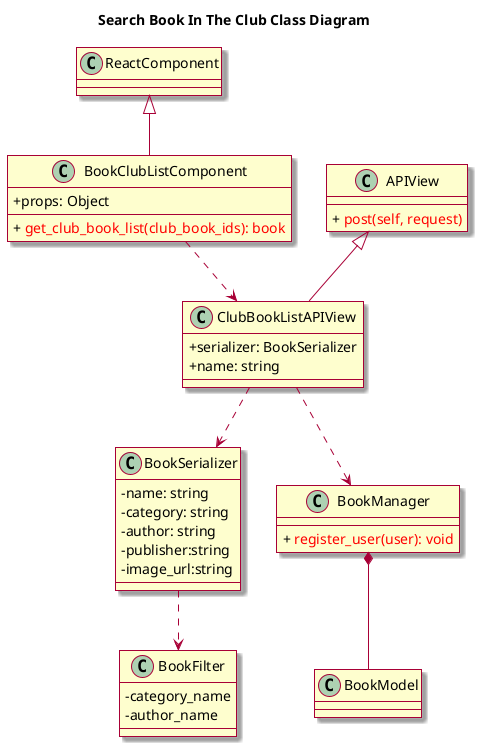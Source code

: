 @startuml
skin rose
skinparam classAttributeIconSize 0

title Search Book In The Club Class Diagram
class ReactComponent

class BookClubListComponent {
	+ props: Object
	+ {method} <color:red> get_club_book_list(club_book_ids): book
}

class ClubBookListAPIView {
	+ serializer: BookSerializer
    + name: string
}

class APIView {
	+ {method} <color:red> post(self, request)
}

class BookSerializer {
	- name: string
    - category: string
    - author: string
    - publisher:string 
    - image_url:string
}

class BookFilter {
    - category_name
    - author_name
}

class BookManager {
	+ {method} <color:red> register_user(user): void
}

class BookModel {
}

ReactComponent <|-- BookClubListComponent
APIView <|-- ClubBookListAPIView
BookClubListComponent ..> ClubBookListAPIView
ClubBookListAPIView ..> BookSerializer
ClubBookListAPIView ..> BookManager
BookManager *-- BookModel
BookSerializer ..> BookFilter
@enduml
